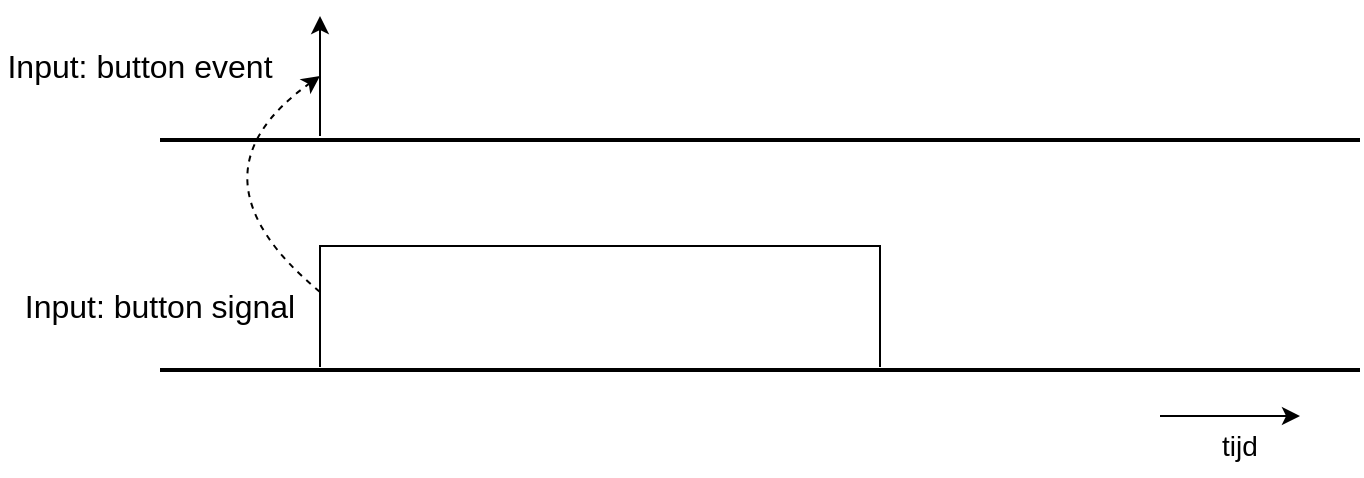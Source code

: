 <mxfile version="24.5.3" type="device">
  <diagram name="Pagina-1" id="OoLMm7yDjrqO-2KklK2d">
    <mxGraphModel dx="954" dy="610" grid="1" gridSize="10" guides="1" tooltips="1" connect="1" arrows="1" fold="1" page="1" pageScale="1" pageWidth="827" pageHeight="1169" math="0" shadow="0">
      <root>
        <mxCell id="0" />
        <mxCell id="1" parent="0" />
        <mxCell id="YiX9SXsxAOFKrUH9niKX-2" value="" style="shape=partialRectangle;whiteSpace=wrap;html=1;bottom=1;right=1;left=1;top=0;fillColor=none;routingCenterX=-0.5;rotation=-180;" parent="1" vertex="1">
          <mxGeometry x="200" y="375" width="280" height="60" as="geometry" />
        </mxCell>
        <mxCell id="YiX9SXsxAOFKrUH9niKX-3" value="" style="line;strokeWidth=2;html=1;perimeter=backbonePerimeter;points=[];outlineConnect=0;" parent="1" vertex="1">
          <mxGeometry x="120" y="432" width="600" height="10" as="geometry" />
        </mxCell>
        <mxCell id="YiX9SXsxAOFKrUH9niKX-6" value="" style="line;strokeWidth=2;html=1;perimeter=backbonePerimeter;points=[];outlineConnect=0;" parent="1" vertex="1">
          <mxGeometry x="120" y="317" width="600" height="10" as="geometry" />
        </mxCell>
        <mxCell id="YiX9SXsxAOFKrUH9niKX-7" value="&lt;font style=&quot;font-size: 16px;&quot;&gt;Input: button signal&lt;/font&gt;" style="text;html=1;align=center;verticalAlign=middle;whiteSpace=wrap;rounded=0;" parent="1" vertex="1">
          <mxGeometry x="50" y="390" width="140" height="30" as="geometry" />
        </mxCell>
        <mxCell id="YiX9SXsxAOFKrUH9niKX-8" value="&lt;font style=&quot;font-size: 16px;&quot;&gt;Input: button event&lt;/font&gt;" style="text;html=1;align=center;verticalAlign=middle;whiteSpace=wrap;rounded=0;" parent="1" vertex="1">
          <mxGeometry x="40" y="270" width="140" height="30" as="geometry" />
        </mxCell>
        <mxCell id="YiX9SXsxAOFKrUH9niKX-9" value="" style="endArrow=classic;html=1;rounded=0;" parent="1" edge="1">
          <mxGeometry width="50" height="50" relative="1" as="geometry">
            <mxPoint x="620" y="460" as="sourcePoint" />
            <mxPoint x="690" y="460" as="targetPoint" />
          </mxGeometry>
        </mxCell>
        <mxCell id="YiX9SXsxAOFKrUH9niKX-10" value="&lt;font style=&quot;font-size: 14px;&quot;&gt;tijd&lt;/font&gt;" style="text;html=1;align=center;verticalAlign=middle;whiteSpace=wrap;rounded=0;" parent="1" vertex="1">
          <mxGeometry x="630" y="460" width="60" height="30" as="geometry" />
        </mxCell>
        <mxCell id="YiX9SXsxAOFKrUH9niKX-11" value="" style="curved=1;endArrow=classic;html=1;rounded=0;exitX=1;exitY=0.617;exitDx=0;exitDy=0;exitPerimeter=0;entryX=1;entryY=0.5;entryDx=0;entryDy=0;dashed=1;" parent="1" source="YiX9SXsxAOFKrUH9niKX-2" edge="1">
          <mxGeometry width="50" height="50" relative="1" as="geometry">
            <mxPoint x="390" y="340" as="sourcePoint" />
            <mxPoint x="200" y="290" as="targetPoint" />
            <Array as="points">
              <mxPoint x="130" y="340" />
            </Array>
          </mxGeometry>
        </mxCell>
        <mxCell id="XzBczmOHpeneRBOyGuM4-1" value="" style="endArrow=classic;html=1;rounded=0;" edge="1" parent="1">
          <mxGeometry width="50" height="50" relative="1" as="geometry">
            <mxPoint x="200" y="320" as="sourcePoint" />
            <mxPoint x="200" y="260" as="targetPoint" />
          </mxGeometry>
        </mxCell>
      </root>
    </mxGraphModel>
  </diagram>
</mxfile>
